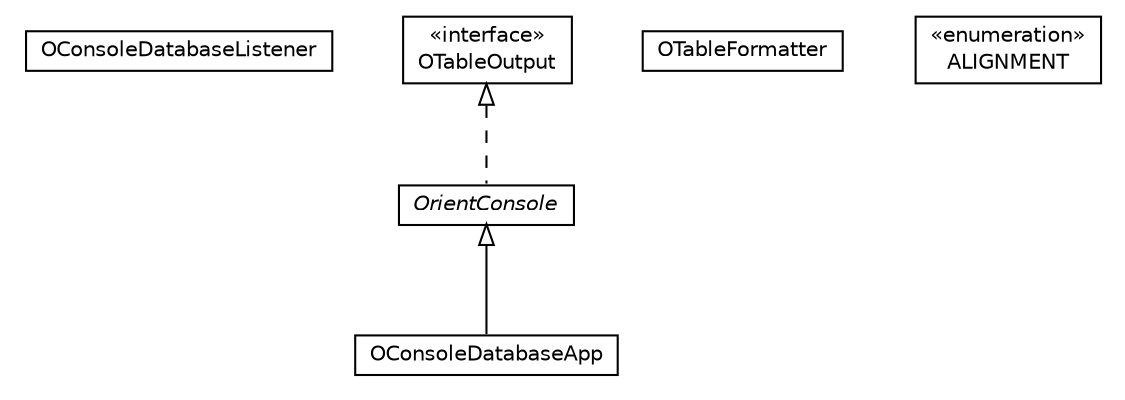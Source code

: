 #!/usr/local/bin/dot
#
# Class diagram 
# Generated by UMLGraph version R5_6-24-gf6e263 (http://www.umlgraph.org/)
#

digraph G {
	edge [fontname="Helvetica",fontsize=10,labelfontname="Helvetica",labelfontsize=10];
	node [fontname="Helvetica",fontsize=10,shape=plaintext];
	nodesep=0.25;
	ranksep=0.5;
	// com.orientechnologies.orient.console.OConsoleDatabaseListener
	c316496 [label=<<table title="com.orientechnologies.orient.console.OConsoleDatabaseListener" border="0" cellborder="1" cellspacing="0" cellpadding="2" port="p" href="./OConsoleDatabaseListener.html">
		<tr><td><table border="0" cellspacing="0" cellpadding="1">
<tr><td align="center" balign="center"> OConsoleDatabaseListener </td></tr>
		</table></td></tr>
		</table>>, URL="./OConsoleDatabaseListener.html", fontname="Helvetica", fontcolor="black", fontsize=10.0];
	// com.orientechnologies.orient.console.OConsoleDatabaseApp
	c316497 [label=<<table title="com.orientechnologies.orient.console.OConsoleDatabaseApp" border="0" cellborder="1" cellspacing="0" cellpadding="2" port="p" href="./OConsoleDatabaseApp.html">
		<tr><td><table border="0" cellspacing="0" cellpadding="1">
<tr><td align="center" balign="center"> OConsoleDatabaseApp </td></tr>
		</table></td></tr>
		</table>>, URL="./OConsoleDatabaseApp.html", fontname="Helvetica", fontcolor="black", fontsize=10.0];
	// com.orientechnologies.orient.console.OTableFormatter
	c316498 [label=<<table title="com.orientechnologies.orient.console.OTableFormatter" border="0" cellborder="1" cellspacing="0" cellpadding="2" port="p" href="./OTableFormatter.html">
		<tr><td><table border="0" cellspacing="0" cellpadding="1">
<tr><td align="center" balign="center"> OTableFormatter </td></tr>
		</table></td></tr>
		</table>>, URL="./OTableFormatter.html", fontname="Helvetica", fontcolor="black", fontsize=10.0];
	// com.orientechnologies.orient.console.OTableFormatter.ALIGNMENT
	c316499 [label=<<table title="com.orientechnologies.orient.console.OTableFormatter.ALIGNMENT" border="0" cellborder="1" cellspacing="0" cellpadding="2" port="p" href="./OTableFormatter.ALIGNMENT.html">
		<tr><td><table border="0" cellspacing="0" cellpadding="1">
<tr><td align="center" balign="center"> &#171;enumeration&#187; </td></tr>
<tr><td align="center" balign="center"> ALIGNMENT </td></tr>
		</table></td></tr>
		</table>>, URL="./OTableFormatter.ALIGNMENT.html", fontname="Helvetica", fontcolor="black", fontsize=10.0];
	// com.orientechnologies.orient.console.OTableFormatter.OTableOutput
	c316500 [label=<<table title="com.orientechnologies.orient.console.OTableFormatter.OTableOutput" border="0" cellborder="1" cellspacing="0" cellpadding="2" port="p" href="./OTableFormatter.OTableOutput.html">
		<tr><td><table border="0" cellspacing="0" cellpadding="1">
<tr><td align="center" balign="center"> &#171;interface&#187; </td></tr>
<tr><td align="center" balign="center"> OTableOutput </td></tr>
		</table></td></tr>
		</table>>, URL="./OTableFormatter.OTableOutput.html", fontname="Helvetica", fontcolor="black", fontsize=10.0];
	// com.orientechnologies.orient.console.OrientConsole
	c316501 [label=<<table title="com.orientechnologies.orient.console.OrientConsole" border="0" cellborder="1" cellspacing="0" cellpadding="2" port="p" href="./OrientConsole.html">
		<tr><td><table border="0" cellspacing="0" cellpadding="1">
<tr><td align="center" balign="center"><font face="Helvetica-Oblique"> OrientConsole </font></td></tr>
		</table></td></tr>
		</table>>, URL="./OrientConsole.html", fontname="Helvetica", fontcolor="black", fontsize=10.0];
	//com.orientechnologies.orient.console.OConsoleDatabaseApp extends com.orientechnologies.orient.console.OrientConsole
	c316501:p -> c316497:p [dir=back,arrowtail=empty];
	//com.orientechnologies.orient.console.OrientConsole implements com.orientechnologies.orient.console.OTableFormatter.OTableOutput
	c316500:p -> c316501:p [dir=back,arrowtail=empty,style=dashed];
}

